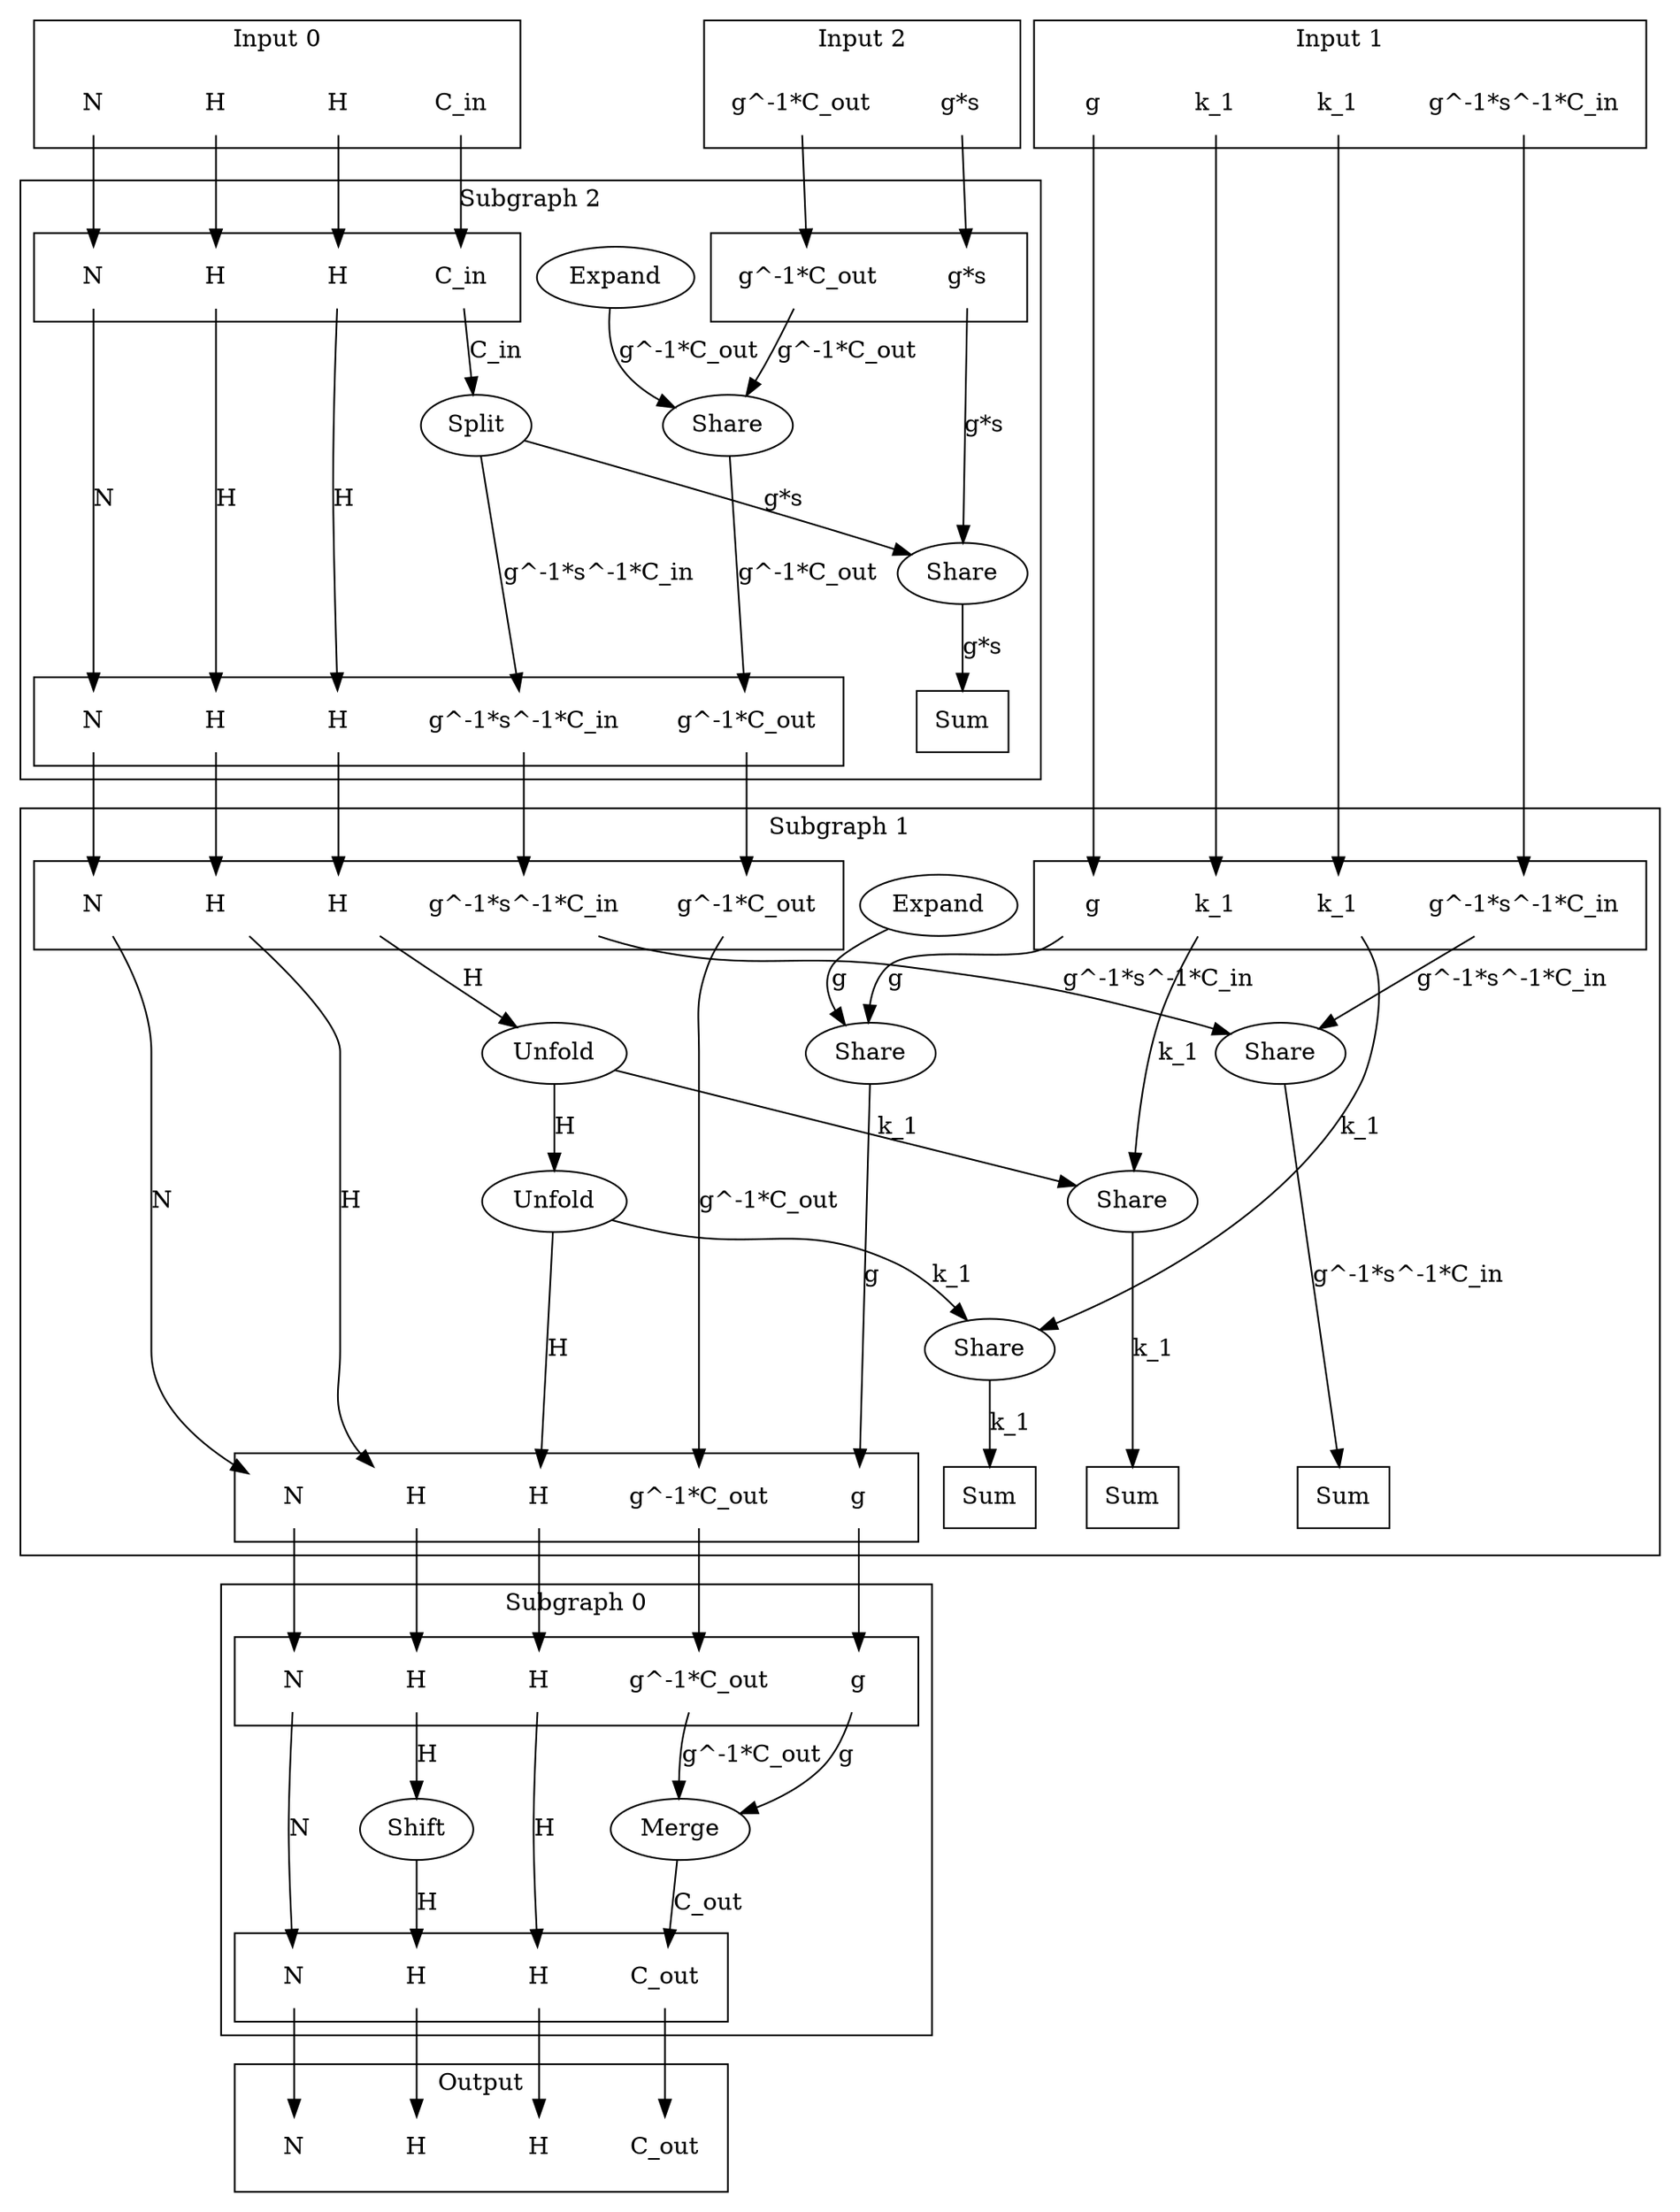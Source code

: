 digraph kernel_generated {
newrank = true;

// Stage tensor.
subgraph cluster_subgraph_0 {
    label = "Subgraph 0";
    // Reductions.
    // Output.
    subgraph cluster_subgraph_0_out {
        label = "";
        interface_0_out_0x55b738631280 [label="N", shape=none];
        interface_0_out_0x55b7386312a8 [label="C_out", shape=none];
        interface_0_out_0x55b7386312d0 [label="H", shape=none];
        interface_0_out_0x55b7386312f8 [label="H", shape=none];
    }
    {
        rank = same;
        interface_0_out_0x55b738631280;
        interface_0_out_0x55b7386312a8;
        interface_0_out_0x55b7386312d0;
        interface_0_out_0x55b7386312f8;
    }
    // Input 0.
    subgraph cluster_subgraph_0_in_0 {
        label = "";
        interface_0_in_0x55b738631280 [label="N", shape=none];
        interface_0_in_0x55b7501bae80 [label="g", shape=none];
        interface_0_in_0x55b7501bae98 [label="g^-1*C_out", shape=none];
        interface_0_in_0x55b7501b6ea0 [label="H", shape=none];
        interface_0_in_0x55b7386312f8 [label="H", shape=none];
    }
    {
        rank = same;
        interface_0_in_0x55b738631280;
        interface_0_in_0x55b7501bae80;
        interface_0_in_0x55b7501bae98;
        interface_0_in_0x55b7501b6ea0;
        interface_0_in_0x55b7386312f8;
    }
    // Op's.
    op_0x55b7501b6e80 [label="Shift"];
    op_0x55b7501bae40 [label="Merge"];
    // Dimension's.
    interface_0_in_0x55b738631280 -> interface_0_out_0x55b738631280 [label="N"];
    op_0x55b7501bae40 -> interface_0_out_0x55b7386312a8 [label="C_out"];
    op_0x55b7501b6e80 -> interface_0_out_0x55b7386312d0 [label="H"];
    interface_0_in_0x55b7386312f8 -> interface_0_out_0x55b7386312f8 [label="H"];
    interface_0_in_0x55b7501b6ea0 -> op_0x55b7501b6e80 [label="H"];
    interface_0_in_0x55b7501bae80 -> op_0x55b7501bae40 [label="g"];
    interface_0_in_0x55b7501bae98 -> op_0x55b7501bae40 [label="g^-1*C_out"];
}

// Stage tensor.
subgraph cluster_subgraph_1 {
    label = "Subgraph 1";
    // Reductions.
    reduce_0x7f6f60007720 [label="Sum", shape=box];
    reduce_0x7f6f60003ab0 [label="Sum", shape=box];
    reduce_0x7f6f60003a98 [label="Sum", shape=box];
    // Output.
    subgraph cluster_subgraph_1_out {
        label = "";
        interface_1_out_0x55b738631280 [label="N", shape=none];
        interface_1_out_0x55b7501bae80 [label="g", shape=none];
        interface_1_out_0x55b7501bae98 [label="g^-1*C_out", shape=none];
        interface_1_out_0x55b7501b6ea0 [label="H", shape=none];
        interface_1_out_0x55b7386312f8 [label="H", shape=none];
    }
    {
        rank = same;
        reduce_0x7f6f60007720;
        reduce_0x7f6f60003ab0;
        reduce_0x7f6f60003a98;
        interface_1_out_0x55b738631280;
        interface_1_out_0x55b7501bae80;
        interface_1_out_0x55b7501bae98;
        interface_1_out_0x55b7501b6ea0;
        interface_1_out_0x55b7386312f8;
    }
    // Input 0.
    subgraph cluster_subgraph_1_in_0 {
        label = "";
        interface_1_in_0x55b738631280 [label="N", shape=none];
        interface_1_in_0x55b7501bae98 [label="g^-1*C_out", shape=none];
        interface_1_in_0x55b7501b61f0 [label="g^-1*s^-1*C_in", shape=none];
        interface_1_in_0x55b7501b6ea0 [label="H", shape=none];
        interface_1_in_0x55b7501d4628 [label="H", shape=none];
    }
    // Input 1.
    subgraph cluster_subgraph_1_in_1 {
        label = "";
        interface_1_in_0x55b7501b6348 [label="g", shape=none];
        interface_1_in_0x55b7501b6208 [label="g^-1*s^-1*C_in", shape=none];
        interface_1_in_0x55b7501b62f8 [label="k_1", shape=none];
        interface_1_in_0x55b7501b62a8 [label="k_1", shape=none];
    }
    {
        rank = same;
        interface_1_in_0x55b738631280;
        interface_1_in_0x55b7501bae98;
        interface_1_in_0x55b7501b61f0;
        interface_1_in_0x55b7501b6ea0;
        interface_1_in_0x55b7501d4628;
        interface_1_in_0x55b7501b6348;
        interface_1_in_0x55b7501b6208;
        interface_1_in_0x55b7501b62f8;
        interface_1_in_0x55b7501b62a8;
    }
    // Op's.
    op_0x55b7501b61d0 [label="Share"];
    op_0x55b7501b6270 [label="Share"];
    op_0x55b7501b62c0 [label="Share"];
    op_0x55b7501b6310 [label="Share"];
    op_0x55b7501b6678 [label="Expand"];
    op_0x55b7501d4540 [label="Unfold"];
    op_0x55b7501d4600 [label="Unfold"];
    // Dimension's.
    interface_1_in_0x55b738631280 -> interface_1_out_0x55b738631280 [label="N"];
    op_0x55b7501d4540 -> interface_1_out_0x55b7386312f8 [label="H"];
    interface_1_in_0x55b7501b61f0 -> op_0x55b7501b61d0 [label="g^-1*s^-1*C_in"];
    interface_1_in_0x55b7501b6208 -> op_0x55b7501b61d0 [label="g^-1*s^-1*C_in"];
    op_0x55b7501d4600 -> op_0x55b7501b6270 [label="k_1"];
    interface_1_in_0x55b7501b62a8 -> op_0x55b7501b6270 [label="k_1"];
    op_0x55b7501d4540 -> op_0x55b7501b62c0 [label="k_1"];
    interface_1_in_0x55b7501b62f8 -> op_0x55b7501b62c0 [label="k_1"];
    op_0x55b7501b6678 -> op_0x55b7501b6310 [label="g"];
    interface_1_in_0x55b7501b6348 -> op_0x55b7501b6310 [label="g"];
    interface_1_in_0x55b7501b6ea0 -> interface_1_out_0x55b7501b6ea0 [label="H"];
    op_0x55b7501b6310 -> interface_1_out_0x55b7501bae80 [label="g"];
    interface_1_in_0x55b7501bae98 -> interface_1_out_0x55b7501bae98 [label="g^-1*C_out"];
    op_0x55b7501d4600 -> op_0x55b7501d4540 [label="H"];
    interface_1_in_0x55b7501d4628 -> op_0x55b7501d4600 [label="H"];
    op_0x55b7501b6270 -> reduce_0x7f6f60003a98 [label="k_1"];
    op_0x55b7501b62c0 -> reduce_0x7f6f60003ab0 [label="k_1"];
    op_0x55b7501b61d0 -> reduce_0x7f6f60007720 [label="g^-1*s^-1*C_in"];
}

// Stage tensor.
subgraph cluster_subgraph_2 {
    label = "Subgraph 2";
    // Reductions.
    reduce_0x7f6f60004f10 [label="Sum", shape=box];
    // Output.
    subgraph cluster_subgraph_2_out {
        label = "";
        interface_2_out_0x55b738631280 [label="N", shape=none];
        interface_2_out_0x55b7501bae98 [label="g^-1*C_out", shape=none];
        interface_2_out_0x55b7501b61f0 [label="g^-1*s^-1*C_in", shape=none];
        interface_2_out_0x55b7501b6ea0 [label="H", shape=none];
        interface_2_out_0x55b7501d4628 [label="H", shape=none];
    }
    {
        rank = same;
        reduce_0x7f6f60004f10;
        interface_2_out_0x55b738631280;
        interface_2_out_0x55b7501bae98;
        interface_2_out_0x55b7501b61f0;
        interface_2_out_0x55b7501b6ea0;
        interface_2_out_0x55b7501d4628;
    }
    // Input 0.
    subgraph cluster_subgraph_2_in_0 {
        label = "";
        interface_2_in_0x55b738631280 [label="N", shape=none];
        interface_2_in_0x55b7501f3de0 [label="C_in", shape=none];
        interface_2_in_0x55b7501b6ea0 [label="H", shape=none];
        interface_2_in_0x55b7501d4628 [label="H", shape=none];
    }
    // Input 1.
    subgraph cluster_subgraph_2_in_1 {
        label = "";
        interface_2_in_0x55b7501b6578 [label="g^-1*C_out", shape=none];
        interface_2_in_0x55b7501b65c8 [label="g*s", shape=none];
    }
    {
        rank = same;
        interface_2_in_0x55b738631280;
        interface_2_in_0x55b7501f3de0;
        interface_2_in_0x55b7501b6ea0;
        interface_2_in_0x55b7501d4628;
        interface_2_in_0x55b7501b6578;
        interface_2_in_0x55b7501b65c8;
    }
    // Op's.
    op_0x55b7501b6540 [label="Share"];
    op_0x55b7501b6590 [label="Share"];
    op_0x55b7501b66d8 [label="Expand"];
    op_0x55b7501f3da0 [label="Split"];
    // Dimension's.
    interface_2_in_0x55b738631280 -> interface_2_out_0x55b738631280 [label="N"];
    op_0x55b7501f3da0 -> interface_2_out_0x55b7501b61f0 [label="g^-1*s^-1*C_in"];
    op_0x55b7501b66d8 -> op_0x55b7501b6540 [label="g^-1*C_out"];
    interface_2_in_0x55b7501b6578 -> op_0x55b7501b6540 [label="g^-1*C_out"];
    op_0x55b7501f3da0 -> op_0x55b7501b6590 [label="g*s"];
    interface_2_in_0x55b7501b65c8 -> op_0x55b7501b6590 [label="g*s"];
    interface_2_in_0x55b7501b6ea0 -> interface_2_out_0x55b7501b6ea0 [label="H"];
    op_0x55b7501b6540 -> interface_2_out_0x55b7501bae98 [label="g^-1*C_out"];
    interface_2_in_0x55b7501d4628 -> interface_2_out_0x55b7501d4628 [label="H"];
    interface_2_in_0x55b7501f3de0 -> op_0x55b7501f3da0 [label="C_in"];
    op_0x55b7501b6590 -> reduce_0x7f6f60004f10 [label="g*s"];
}

// Input tensor.
subgraph cluster_subgraph_3 {
    label = "Input 0";
    interface_3_out_0x55b738631280 [label="N", shape=none];
    interface_3_out_0x55b7501f3de0 [label="C_in", shape=none];
    interface_3_out_0x55b7501b6ea0 [label="H", shape=none];
    interface_3_out_0x55b7501d4628 [label="H", shape=none];
}

interface_3_out_0x55b738631280 -> interface_2_in_0x55b738631280;
interface_3_out_0x55b7501f3de0 -> interface_2_in_0x55b7501f3de0;
interface_3_out_0x55b7501b6ea0 -> interface_2_in_0x55b7501b6ea0;
interface_3_out_0x55b7501d4628 -> interface_2_in_0x55b7501d4628;

// Input tensor.
subgraph cluster_subgraph_4 {
    label = "Input 2";
    interface_4_out_0x55b7501b6578 [label="g^-1*C_out", shape=none];
    interface_4_out_0x55b7501b65c8 [label="g*s", shape=none];
}

interface_4_out_0x55b7501b6578 -> interface_2_in_0x55b7501b6578;
interface_4_out_0x55b7501b65c8 -> interface_2_in_0x55b7501b65c8;

interface_2_out_0x55b738631280 -> interface_1_in_0x55b738631280;
interface_2_out_0x55b7501bae98 -> interface_1_in_0x55b7501bae98;
interface_2_out_0x55b7501b61f0 -> interface_1_in_0x55b7501b61f0;
interface_2_out_0x55b7501b6ea0 -> interface_1_in_0x55b7501b6ea0;
interface_2_out_0x55b7501d4628 -> interface_1_in_0x55b7501d4628;

// Input tensor.
subgraph cluster_subgraph_5 {
    label = "Input 1";
    interface_5_out_0x55b7501b6348 [label="g", shape=none];
    interface_5_out_0x55b7501b6208 [label="g^-1*s^-1*C_in", shape=none];
    interface_5_out_0x55b7501b62f8 [label="k_1", shape=none];
    interface_5_out_0x55b7501b62a8 [label="k_1", shape=none];
}

interface_5_out_0x55b7501b6348 -> interface_1_in_0x55b7501b6348;
interface_5_out_0x55b7501b6208 -> interface_1_in_0x55b7501b6208;
interface_5_out_0x55b7501b62f8 -> interface_1_in_0x55b7501b62f8;
interface_5_out_0x55b7501b62a8 -> interface_1_in_0x55b7501b62a8;

interface_1_out_0x55b738631280 -> interface_0_in_0x55b738631280;
interface_1_out_0x55b7501bae80 -> interface_0_in_0x55b7501bae80;
interface_1_out_0x55b7501bae98 -> interface_0_in_0x55b7501bae98;
interface_1_out_0x55b7501b6ea0 -> interface_0_in_0x55b7501b6ea0;
interface_1_out_0x55b7386312f8 -> interface_0_in_0x55b7386312f8;

{
    rank = same;
    interface_3_out_0x55b738631280;
    interface_3_out_0x55b7501f3de0;
    interface_3_out_0x55b7501b6ea0;
    interface_3_out_0x55b7501d4628;
    interface_5_out_0x55b7501b6348;
    interface_5_out_0x55b7501b6208;
    interface_5_out_0x55b7501b62f8;
    interface_5_out_0x55b7501b62a8;
    interface_4_out_0x55b7501b6578;
    interface_4_out_0x55b7501b65c8;
}
subgraph cluster_subgraph_output {
    label = "Output";
    interface_6_in_0x55b738631280 [label="N", shape=none];
    interface_6_in_0x55b7386312a8 [label="C_out", shape=none];
    interface_6_in_0x55b7386312d0 [label="H", shape=none];
    interface_6_in_0x55b7386312f8 [label="H", shape=none];
}
interface_0_out_0x55b738631280 -> interface_6_in_0x55b738631280;
interface_0_out_0x55b7386312a8 -> interface_6_in_0x55b7386312a8;
interface_0_out_0x55b7386312d0 -> interface_6_in_0x55b7386312d0;
interface_0_out_0x55b7386312f8 -> interface_6_in_0x55b7386312f8;

}
